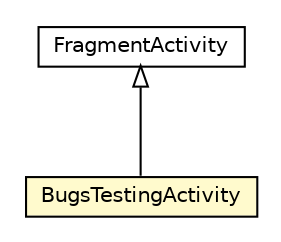 #!/usr/local/bin/dot
#
# Class diagram 
# Generated by UMLGraph version R5_6-24-gf6e263 (http://www.umlgraph.org/)
#

digraph G {
	edge [fontname="Helvetica",fontsize=10,labelfontname="Helvetica",labelfontsize=10];
	node [fontname="Helvetica",fontsize=10,shape=plaintext];
	nodesep=0.25;
	ranksep=0.5;
	// org.osmdroid.BugsTestingActivity
	c1036 [label=<<table title="org.osmdroid.BugsTestingActivity" border="0" cellborder="1" cellspacing="0" cellpadding="2" port="p" bgcolor="lemonChiffon" href="./BugsTestingActivity.html">
		<tr><td><table border="0" cellspacing="0" cellpadding="1">
<tr><td align="center" balign="center"> BugsTestingActivity </td></tr>
		</table></td></tr>
		</table>>, URL="./BugsTestingActivity.html", fontname="Helvetica", fontcolor="black", fontsize=10.0];
	//org.osmdroid.BugsTestingActivity extends android.support.v4.app.FragmentActivity
	c1102:p -> c1036:p [dir=back,arrowtail=empty];
	// android.support.v4.app.FragmentActivity
	c1102 [label=<<table title="android.support.v4.app.FragmentActivity" border="0" cellborder="1" cellspacing="0" cellpadding="2" port="p" href="http://java.sun.com/j2se/1.4.2/docs/api/android/support/v4/app/FragmentActivity.html">
		<tr><td><table border="0" cellspacing="0" cellpadding="1">
<tr><td align="center" balign="center"> FragmentActivity </td></tr>
		</table></td></tr>
		</table>>, URL="http://java.sun.com/j2se/1.4.2/docs/api/android/support/v4/app/FragmentActivity.html", fontname="Helvetica", fontcolor="black", fontsize=10.0];
}

